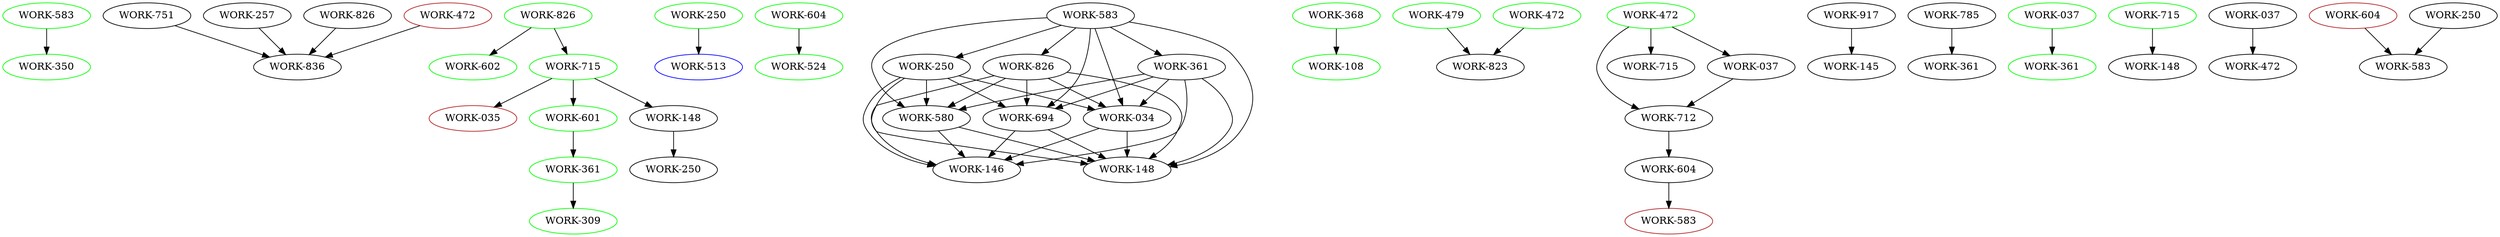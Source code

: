 digraph Blockers {
    N10350[label="WORK-350"][color="green"];
    N10758[label="WORK-751"];
    N10690[label="WORK-602"][color="green"];
    N10555[label="WORK-513"][color="blue"];
    N10558[label="WORK-524"][color="green"];
    N10730[label="WORK-035"][color="firebrick"];
    N10704[label="WORK-146"];
    N10760[label="WORK-257"];
    N10331[label="WORK-368"][color="green"];
    N10489[label="WORK-479"][color="green"];
    N10706[label="WORK-580"];
    N10728[label="WORK-601"][color="green"];
    N10666[label="WORK-712"];
    N10490[label="WORK-823"];
    N10708[label="WORK-034"];
    N10604[label="WORK-145"];
    N10727[label="WORK-250"];
    N10592[label="WORK-361"];
    N10663[label="WORK-472"][color="green"];
    N10720[label="WORK-583"][color="firebrick"];
    N10710[label="WORK-604"];
    N10664[label="WORK-715"];
    N10515[label="WORK-826"][color="green"];
    N10353[label="WORK-037"][color="green"];
    N10064[label="WORK-148"];
    N10702[label="WORK-250"];
    N10352[label="WORK-361"][color="green"];
    N10388[label="WORK-472"];
    N10543[label="WORK-583"];
    N10527[label="WORK-604"][color="green"];
    N10724[label="WORK-715"][color="green"];
    N10701[label="WORK-826"];
    N10665[label="WORK-037"];
    N10705[label="WORK-148"];
    N10556[label="WORK-250"][color="green"];
    N10729[label="WORK-361"][color="green"];
    N10549[label="WORK-472"][color="green"];
    N10700[label="WORK-583"];
    N10565[label="WORK-604"][color="firebrick"];
    N10190[label="WORK-715"][color="green"];
    N10761[label="WORK-826"];
    N10296[label="WORK-037"];
    N10726[label="WORK-148"];
    N10642[label="WORK-250"];
    N10703[label="WORK-361"];
    N10759[label="WORK-472"][color="firebrick"];
    N10351[label="WORK-583"][color="green"];
    N10707[label="WORK-694"];
    N10593[label="WORK-785"];
    N10465[label="WORK-836"];
    N10603[label="WORK-917"];
    N10474[label="WORK-108"][color="green"];
    N10731[label="WORK-309"][color="green"];
    N10710 -> N10720[label=""];
    N10663 -> N10665[label=""];
    N10724 -> N10728[label=""];
    N10701 -> N10704[label=""];
    N10706 -> N10704[label=""];
    N10515 -> N10690[label=""];
    N10515 -> N10724[label=""];
    N10489 -> N10490[label=""];
    N10700 -> N10701[label=""];
    N10353 -> N10352[label=""];
    N10758 -> N10465[label=""];
    N10331 -> N10474[label=""];
    N10702 -> N10704[label=""];
    N10663 -> N10666[label=""];
    N10703 -> N10707[label=""];
    N10663 -> N10664[label=""];
    N10702 -> N10708[label=""];
    N10351 -> N10350[label=""];
    N10565 -> N10543[label=""];
    N10701 -> N10707[label=""];
    N10707 -> N10704[label=""];
    N10666 -> N10710[label=""];
    N10700 -> N10706[label=""];
    N10702 -> N10707[label=""];
    N10703 -> N10704[label=""];
    N10296 -> N10388[label=""];
    N10702 -> N10705[label=""];
    N10707 -> N10705[label=""];
    N10701 -> N10708[label=""];
    N10549 -> N10490[label=""];
    N10703 -> N10705[label=""];
    N10665 -> N10666[label=""];
    N10724 -> N10726[label=""];
    N10701 -> N10706[label=""];
    N10706 -> N10705[label=""];
    N10729 -> N10731[label=""];
    N10700 -> N10703[label=""];
    N10702 -> N10706[label=""];
    N10700 -> N10705[label=""];
    N10726 -> N10727[label=""];
    N10703 -> N10708[label=""];
    N10190 -> N10064[label=""];
    N10527 -> N10558[label=""];
    N10728 -> N10729[label=""];
    N10556 -> N10555[label=""];
    N10760 -> N10465[label=""];
    N10703 -> N10706[label=""];
    N10700 -> N10708[label=""];
    N10759 -> N10465[label=""];
    N10593 -> N10592[label=""];
    N10700 -> N10707[label=""];
    N10761 -> N10465[label=""];
    N10724 -> N10730[label=""];
    N10701 -> N10705[label=""];
    N10708 -> N10704[label=""];
    N10708 -> N10705[label=""];
    N10642 -> N10543[label=""];
    N10603 -> N10604[label=""];
    N10700 -> N10702[label=""];
}
